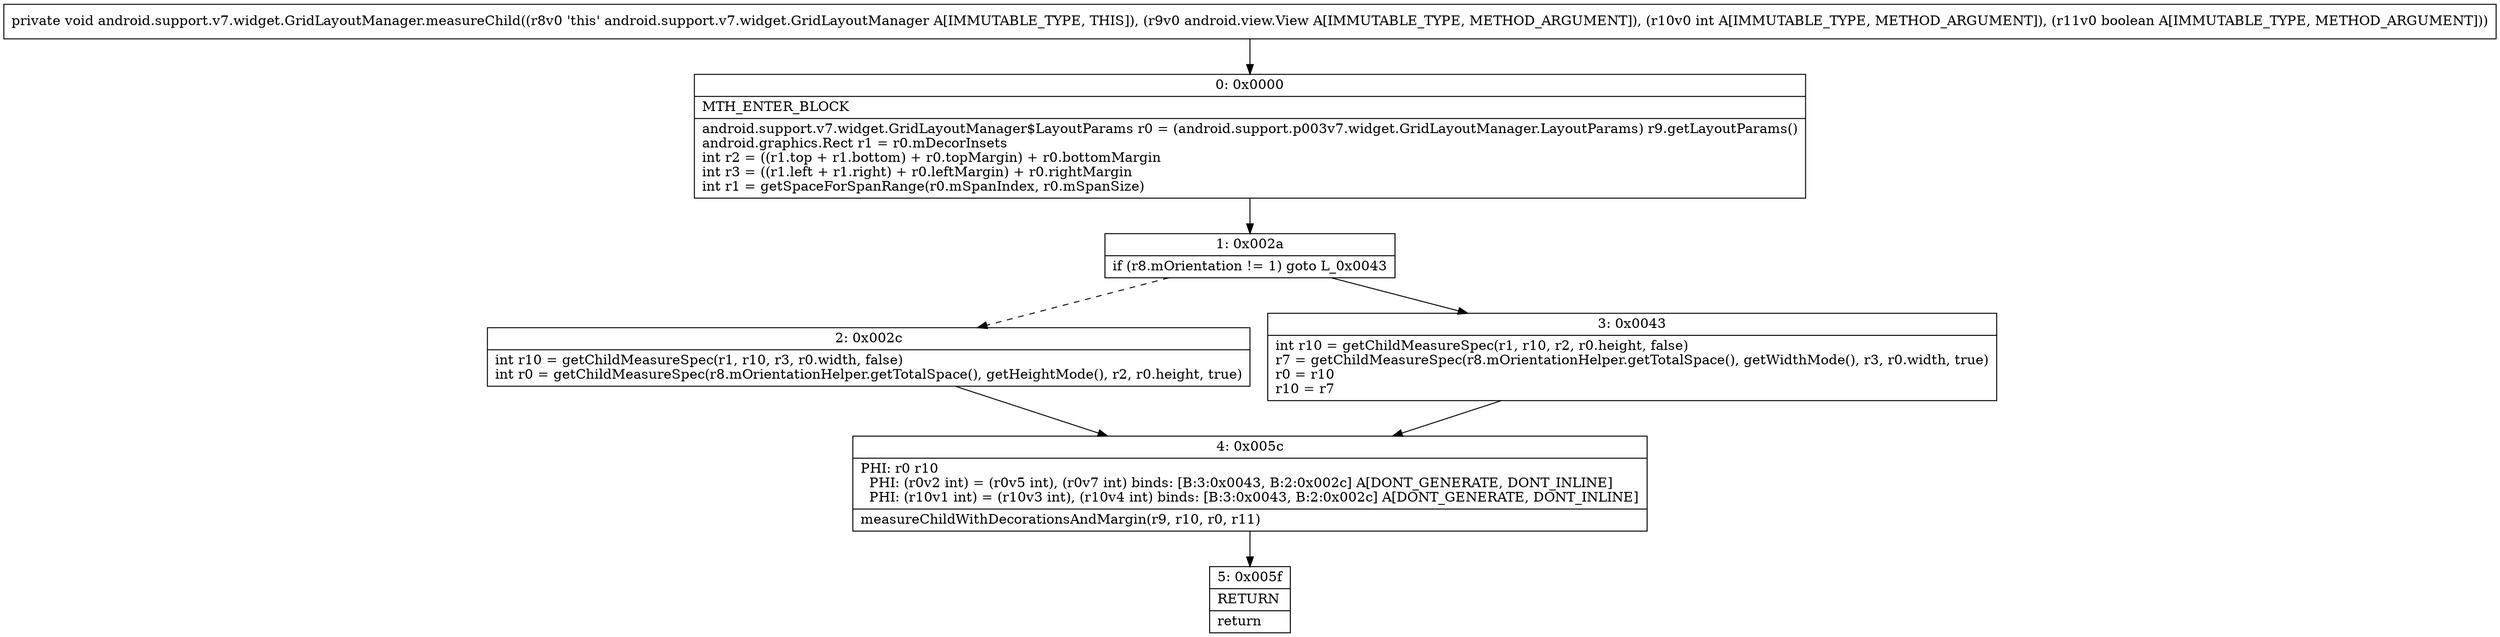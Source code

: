 digraph "CFG forandroid.support.v7.widget.GridLayoutManager.measureChild(Landroid\/view\/View;IZ)V" {
Node_0 [shape=record,label="{0\:\ 0x0000|MTH_ENTER_BLOCK\l|android.support.v7.widget.GridLayoutManager$LayoutParams r0 = (android.support.p003v7.widget.GridLayoutManager.LayoutParams) r9.getLayoutParams()\landroid.graphics.Rect r1 = r0.mDecorInsets\lint r2 = ((r1.top + r1.bottom) + r0.topMargin) + r0.bottomMargin\lint r3 = ((r1.left + r1.right) + r0.leftMargin) + r0.rightMargin\lint r1 = getSpaceForSpanRange(r0.mSpanIndex, r0.mSpanSize)\l}"];
Node_1 [shape=record,label="{1\:\ 0x002a|if (r8.mOrientation != 1) goto L_0x0043\l}"];
Node_2 [shape=record,label="{2\:\ 0x002c|int r10 = getChildMeasureSpec(r1, r10, r3, r0.width, false)\lint r0 = getChildMeasureSpec(r8.mOrientationHelper.getTotalSpace(), getHeightMode(), r2, r0.height, true)\l}"];
Node_3 [shape=record,label="{3\:\ 0x0043|int r10 = getChildMeasureSpec(r1, r10, r2, r0.height, false)\lr7 = getChildMeasureSpec(r8.mOrientationHelper.getTotalSpace(), getWidthMode(), r3, r0.width, true)\lr0 = r10\lr10 = r7\l}"];
Node_4 [shape=record,label="{4\:\ 0x005c|PHI: r0 r10 \l  PHI: (r0v2 int) = (r0v5 int), (r0v7 int) binds: [B:3:0x0043, B:2:0x002c] A[DONT_GENERATE, DONT_INLINE]\l  PHI: (r10v1 int) = (r10v3 int), (r10v4 int) binds: [B:3:0x0043, B:2:0x002c] A[DONT_GENERATE, DONT_INLINE]\l|measureChildWithDecorationsAndMargin(r9, r10, r0, r11)\l}"];
Node_5 [shape=record,label="{5\:\ 0x005f|RETURN\l|return\l}"];
MethodNode[shape=record,label="{private void android.support.v7.widget.GridLayoutManager.measureChild((r8v0 'this' android.support.v7.widget.GridLayoutManager A[IMMUTABLE_TYPE, THIS]), (r9v0 android.view.View A[IMMUTABLE_TYPE, METHOD_ARGUMENT]), (r10v0 int A[IMMUTABLE_TYPE, METHOD_ARGUMENT]), (r11v0 boolean A[IMMUTABLE_TYPE, METHOD_ARGUMENT])) }"];
MethodNode -> Node_0;
Node_0 -> Node_1;
Node_1 -> Node_2[style=dashed];
Node_1 -> Node_3;
Node_2 -> Node_4;
Node_3 -> Node_4;
Node_4 -> Node_5;
}

